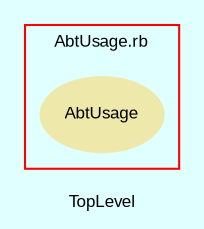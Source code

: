 digraph TopLevel {
    compound = true
    bgcolor = lightcyan1
    fontname = Arial
    fontsize = 8
    label = "TopLevel"
    node [
        fontname = Arial,
        fontsize = 8,
        color = black
    ]

    subgraph cluster_9 {
        fontname = Arial
        color = red
        label = "AbtUsage.rb"
        AbtUsage [
            fontcolor = black,
            URL = "classes/AbtUsage.html",
            shape = ellipse,
            color = palegoldenrod,
            style = filled,
            label = "AbtUsage"
        ]

    }

}


